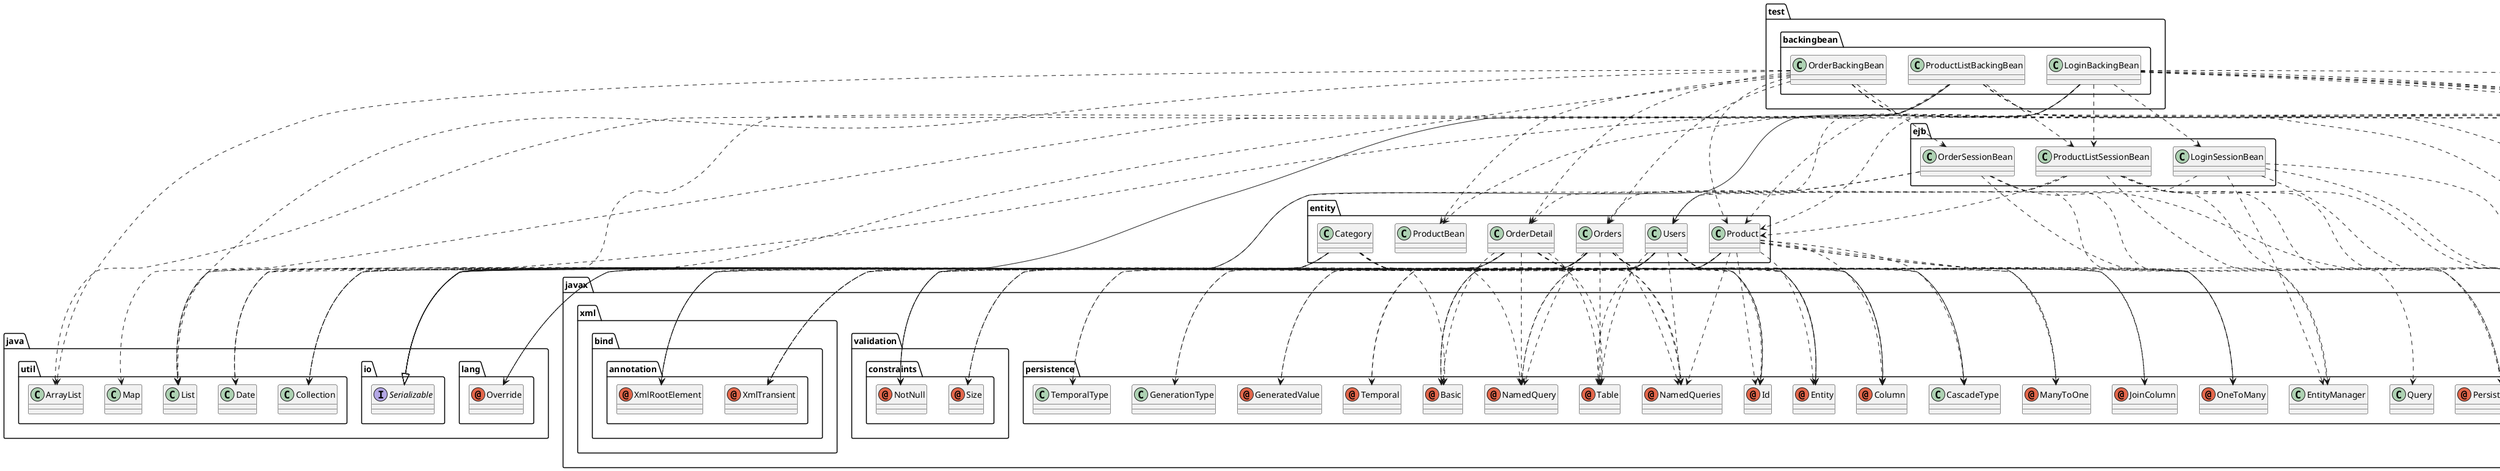 @startuml
annotation java.lang.Override
annotation javax.ejb.EJB
annotation javax.ejb.LocalBean
annotation javax.ejb.Stateless
annotation javax.enterprise.context.RequestScoped
annotation javax.enterprise.context.SessionScoped
annotation javax.inject.Inject
annotation javax.inject.Named
annotation javax.persistence.Basic
annotation javax.persistence.Column
annotation javax.persistence.Entity
annotation javax.persistence.GeneratedValue
annotation javax.persistence.Id
annotation javax.persistence.JoinColumn
annotation javax.persistence.ManyToOne
annotation javax.persistence.NamedQueries
annotation javax.persistence.NamedQuery
annotation javax.persistence.OneToMany
annotation javax.persistence.PersistenceContext
annotation javax.persistence.Table
annotation javax.persistence.Temporal
annotation javax.validation.constraints.NotNull
annotation javax.validation.constraints.Size
annotation javax.xml.bind.annotation.XmlRootElement
annotation javax.xml.bind.annotation.XmlTransient
class ejb.LoginSessionBean
class ejb.OrderSessionBean
class ejb.ProductListSessionBean
class entity.Category
class entity.OrderDetail
class entity.Orders
class entity.Product
class entity.ProductBean
class entity.Users
class java.util.ArrayList
class java.util.Collection
class java.util.Date
class java.util.List
class java.util.Map
class javax.faces.application.FacesMessage
class javax.faces.context.FacesContext
class javax.persistence.CascadeType
class javax.persistence.EntityManager
class javax.persistence.GenerationType
class javax.persistence.Query
class javax.persistence.TemporalType
class test.backingbean.LoginBackingBean
class test.backingbean.OrderBackingBean
class test.backingbean.ProductListBackingBean
interface java.io.Serializable
ejb.LoginSessionBean ..> javax.ejb.LocalBean
ejb.LoginSessionBean ..> javax.ejb.Stateless
ejb.LoginSessionBean ..> javax.persistence.PersistenceContext
ejb.LoginSessionBean ..> entity.Users
ejb.LoginSessionBean ..> javax.persistence.EntityManager
ejb.OrderSessionBean ..> javax.ejb.LocalBean
ejb.OrderSessionBean ..> javax.ejb.Stateless
ejb.OrderSessionBean ..> javax.persistence.PersistenceContext
ejb.OrderSessionBean ..> entity.OrderDetail
ejb.OrderSessionBean ..> entity.Orders
ejb.OrderSessionBean ..> javax.persistence.EntityManager
ejb.ProductListSessionBean ..> javax.ejb.LocalBean
ejb.ProductListSessionBean ..> javax.ejb.Stateless
ejb.ProductListSessionBean ..> javax.persistence.PersistenceContext
ejb.ProductListSessionBean ..> entity.Product
ejb.ProductListSessionBean ..> entity.Users
ejb.ProductListSessionBean ..> java.util.List
ejb.ProductListSessionBean ..> javax.persistence.EntityManager
ejb.ProductListSessionBean ..> javax.persistence.Query
entity.Category ..> java.lang.Override
entity.Category ..> javax.persistence.Basic
entity.Category ..> javax.persistence.Column
entity.Category ..> javax.persistence.Entity
entity.Category ..> javax.persistence.Id
entity.Category ..> javax.persistence.NamedQueries
entity.Category ..> javax.persistence.NamedQuery
entity.Category ..> javax.persistence.OneToMany
entity.Category ..> javax.persistence.Table
entity.Category ..> javax.validation.constraints.NotNull
entity.Category ..> javax.validation.constraints.Size
entity.Category ..> javax.xml.bind.annotation.XmlRootElement
entity.Category ..> javax.xml.bind.annotation.XmlTransient
entity.Category ..> java.util.Collection
entity.Category ..> javax.persistence.CascadeType
entity.Category --|> java.io.Serializable
entity.OrderDetail ..> java.lang.Override
entity.OrderDetail ..> javax.persistence.Basic
entity.OrderDetail ..> javax.persistence.Column
entity.OrderDetail ..> javax.persistence.Entity
entity.OrderDetail ..> javax.persistence.GeneratedValue
entity.OrderDetail ..> javax.persistence.Id
entity.OrderDetail ..> javax.persistence.JoinColumn
entity.OrderDetail ..> javax.persistence.ManyToOne
entity.OrderDetail ..> javax.persistence.NamedQueries
entity.OrderDetail ..> javax.persistence.NamedQuery
entity.OrderDetail ..> javax.persistence.Table
entity.OrderDetail ..> javax.persistence.Temporal
entity.OrderDetail ..> javax.validation.constraints.NotNull
entity.OrderDetail ..> javax.xml.bind.annotation.XmlRootElement
entity.OrderDetail ..> java.util.Date
entity.OrderDetail ..> javax.persistence.GenerationType
entity.OrderDetail ..> javax.persistence.TemporalType
entity.OrderDetail --|> java.io.Serializable
entity.Orders ..> java.lang.Override
entity.Orders ..> javax.persistence.Basic
entity.Orders ..> javax.persistence.Column
entity.Orders ..> javax.persistence.Entity
entity.Orders ..> javax.persistence.GeneratedValue
entity.Orders ..> javax.persistence.Id
entity.Orders ..> javax.persistence.JoinColumn
entity.Orders ..> javax.persistence.ManyToOne
entity.Orders ..> javax.persistence.NamedQueries
entity.Orders ..> javax.persistence.NamedQuery
entity.Orders ..> javax.persistence.OneToMany
entity.Orders ..> javax.persistence.Table
entity.Orders ..> javax.persistence.Temporal
entity.Orders ..> javax.validation.constraints.NotNull
entity.Orders ..> javax.xml.bind.annotation.XmlRootElement
entity.Orders ..> javax.xml.bind.annotation.XmlTransient
entity.Orders ..> java.util.Collection
entity.Orders ..> java.util.Date
entity.Orders ..> javax.persistence.CascadeType
entity.Orders ..> javax.persistence.GenerationType
entity.Orders ..> javax.persistence.TemporalType
entity.Orders --|> java.io.Serializable
entity.Product ..> java.lang.Override
entity.Product ..> javax.persistence.Basic
entity.Product ..> javax.persistence.Column
entity.Product ..> javax.persistence.Entity
entity.Product ..> javax.persistence.Id
entity.Product ..> javax.persistence.JoinColumn
entity.Product ..> javax.persistence.ManyToOne
entity.Product ..> javax.persistence.NamedQueries
entity.Product ..> javax.persistence.NamedQuery
entity.Product ..> javax.persistence.OneToMany
entity.Product ..> javax.persistence.Table
entity.Product ..> javax.validation.constraints.NotNull
entity.Product ..> javax.validation.constraints.Size
entity.Product ..> javax.xml.bind.annotation.XmlRootElement
entity.Product ..> javax.xml.bind.annotation.XmlTransient
entity.Product ..> java.util.Collection
entity.Product ..> javax.persistence.CascadeType
entity.Product --|> java.io.Serializable
entity.Users ..> javax.persistence.Basic
entity.Users ..> javax.persistence.Column
entity.Users ..> javax.persistence.Entity
entity.Users ..> javax.persistence.Id
entity.Users ..> javax.persistence.NamedQueries
entity.Users ..> javax.persistence.NamedQuery
entity.Users ..> javax.persistence.OneToMany
entity.Users ..> javax.persistence.Table
entity.Users ..> javax.validation.constraints.NotNull
entity.Users ..> javax.validation.constraints.Size
entity.Users ..> javax.xml.bind.annotation.XmlRootElement
entity.Users ..> javax.xml.bind.annotation.XmlTransient
entity.Users ..> java.util.Collection
entity.Users ..> javax.persistence.CascadeType
entity.Users --|> java.io.Serializable
test.backingbean.LoginBackingBean ..> javax.ejb.EJB
test.backingbean.LoginBackingBean ..> javax.enterprise.context.RequestScoped
test.backingbean.LoginBackingBean ..> javax.enterprise.context.SessionScoped
test.backingbean.LoginBackingBean ..> javax.inject.Named
test.backingbean.LoginBackingBean ..> ejb.LoginSessionBean
test.backingbean.LoginBackingBean ..> ejb.ProductListSessionBean
test.backingbean.LoginBackingBean ..> entity.Product
test.backingbean.LoginBackingBean ..> entity.Users
test.backingbean.LoginBackingBean ..> java.util.List
test.backingbean.LoginBackingBean ..> javax.faces.application.FacesMessage
test.backingbean.LoginBackingBean ..> javax.faces.context.FacesContext
test.backingbean.LoginBackingBean --|> java.io.Serializable
test.backingbean.OrderBackingBean ..> javax.ejb.EJB
test.backingbean.OrderBackingBean ..> javax.enterprise.context.RequestScoped
test.backingbean.OrderBackingBean ..> javax.inject.Inject
test.backingbean.OrderBackingBean ..> javax.inject.Named
test.backingbean.OrderBackingBean ..> ejb.OrderSessionBean
test.backingbean.OrderBackingBean ..> entity.OrderDetail
test.backingbean.OrderBackingBean ..> entity.Orders
test.backingbean.OrderBackingBean ..> entity.Product
test.backingbean.OrderBackingBean ..> entity.ProductBean
test.backingbean.OrderBackingBean ..> java.util.ArrayList
test.backingbean.OrderBackingBean ..> java.util.Date
test.backingbean.OrderBackingBean ..> java.util.List
test.backingbean.ProductListBackingBean ..> javax.ejb.EJB
test.backingbean.ProductListBackingBean ..> javax.enterprise.context.SessionScoped
test.backingbean.ProductListBackingBean ..> javax.inject.Named
test.backingbean.ProductListBackingBean ..> ejb.ProductListSessionBean
test.backingbean.ProductListBackingBean ..> entity.Product
test.backingbean.ProductListBackingBean ..> entity.ProductBean
test.backingbean.ProductListBackingBean ..> java.util.ArrayList
test.backingbean.ProductListBackingBean ..> java.util.List
test.backingbean.ProductListBackingBean ..> java.util.Map
test.backingbean.ProductListBackingBean ..> javax.faces.context.FacesContext
test.backingbean.ProductListBackingBean --|> java.io.Serializable
@enduml